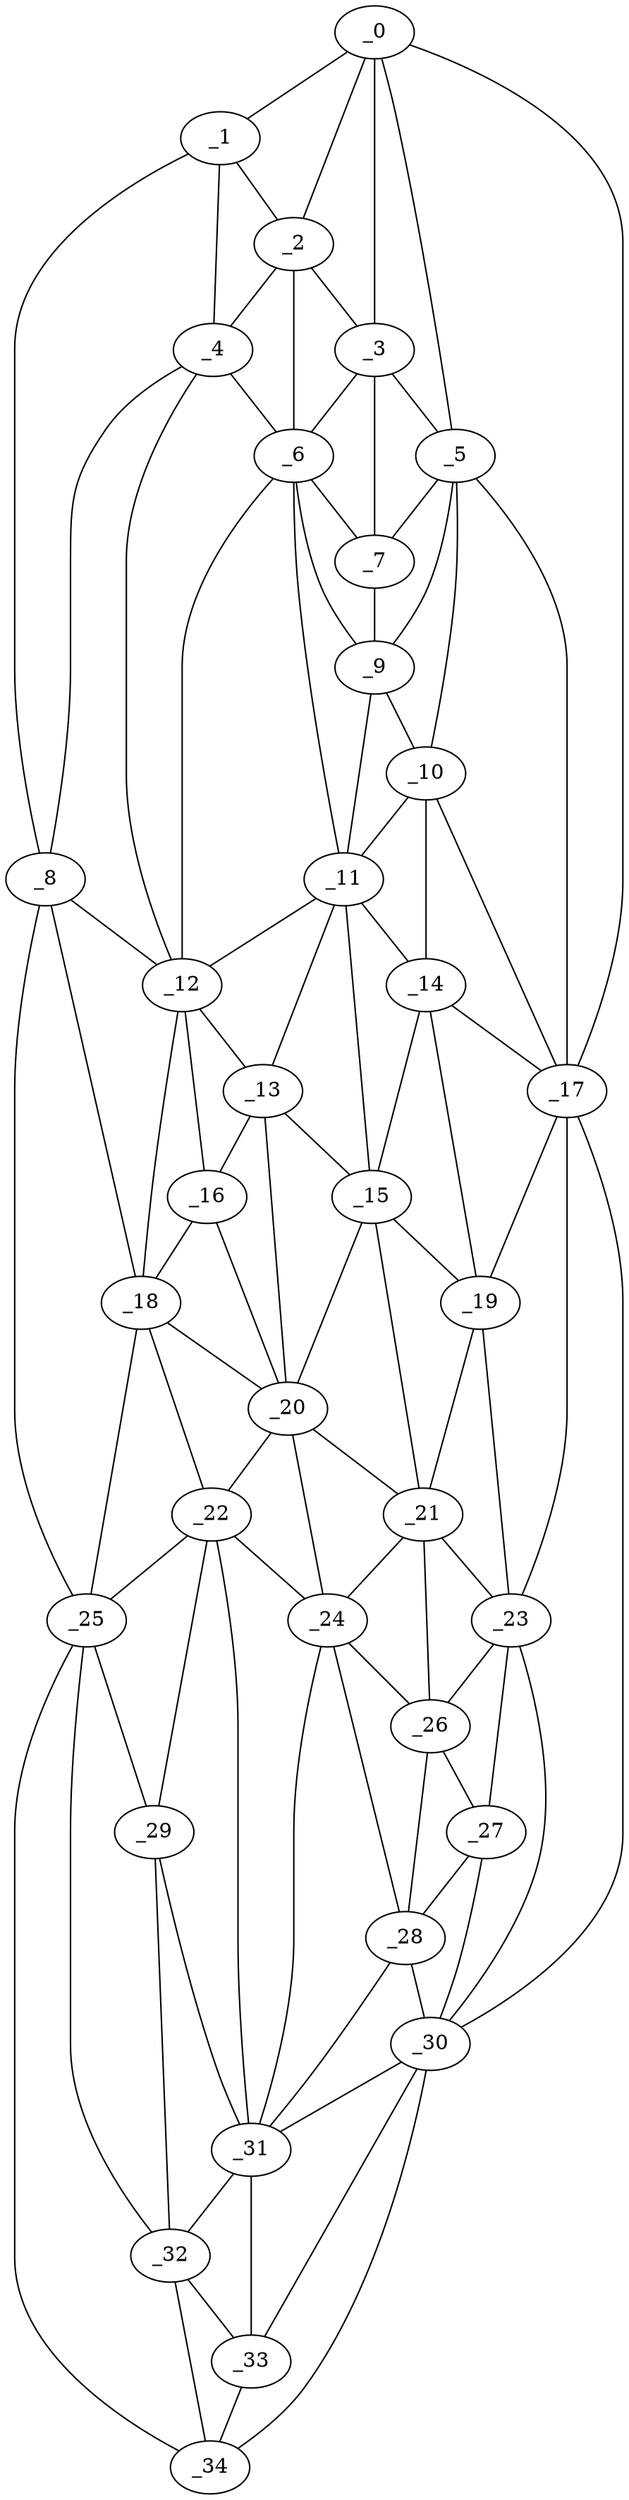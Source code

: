 graph "obj46__135.gxl" {
	_0	 [x=3,
		y=77];
	_1	 [x=5,
		y=53];
	_0 -- _1	 [valence=1];
	_2	 [x=14,
		y=59];
	_0 -- _2	 [valence=2];
	_3	 [x=22,
		y=69];
	_0 -- _3	 [valence=1];
	_5	 [x=28,
		y=81];
	_0 -- _5	 [valence=1];
	_17	 [x=55,
		y=96];
	_0 -- _17	 [valence=1];
	_1 -- _2	 [valence=1];
	_4	 [x=24,
		y=49];
	_1 -- _4	 [valence=1];
	_8	 [x=35,
		y=44];
	_1 -- _8	 [valence=1];
	_2 -- _3	 [valence=2];
	_2 -- _4	 [valence=2];
	_6	 [x=30,
		y=66];
	_2 -- _6	 [valence=2];
	_3 -- _5	 [valence=2];
	_3 -- _6	 [valence=2];
	_7	 [x=30,
		y=74];
	_3 -- _7	 [valence=2];
	_4 -- _6	 [valence=1];
	_4 -- _8	 [valence=2];
	_12	 [x=43,
		y=52];
	_4 -- _12	 [valence=1];
	_5 -- _7	 [valence=1];
	_9	 [x=35,
		y=74];
	_5 -- _9	 [valence=2];
	_10	 [x=40,
		y=80];
	_5 -- _10	 [valence=2];
	_5 -- _17	 [valence=2];
	_6 -- _7	 [valence=2];
	_6 -- _9	 [valence=2];
	_11	 [x=41,
		y=70];
	_6 -- _11	 [valence=2];
	_6 -- _12	 [valence=2];
	_7 -- _9	 [valence=1];
	_8 -- _12	 [valence=2];
	_18	 [x=59,
		y=46];
	_8 -- _18	 [valence=2];
	_25	 [x=76,
		y=33];
	_8 -- _25	 [valence=1];
	_9 -- _10	 [valence=2];
	_9 -- _11	 [valence=2];
	_10 -- _11	 [valence=2];
	_14	 [x=51,
		y=81];
	_10 -- _14	 [valence=1];
	_10 -- _17	 [valence=2];
	_11 -- _12	 [valence=2];
	_13	 [x=49,
		y=58];
	_11 -- _13	 [valence=1];
	_11 -- _14	 [valence=2];
	_15	 [x=54,
		y=71];
	_11 -- _15	 [valence=2];
	_12 -- _13	 [valence=2];
	_16	 [x=55,
		y=54];
	_12 -- _16	 [valence=1];
	_12 -- _18	 [valence=1];
	_13 -- _15	 [valence=2];
	_13 -- _16	 [valence=2];
	_20	 [x=64,
		y=60];
	_13 -- _20	 [valence=2];
	_14 -- _15	 [valence=1];
	_14 -- _17	 [valence=2];
	_19	 [x=61,
		y=80];
	_14 -- _19	 [valence=1];
	_15 -- _19	 [valence=2];
	_15 -- _20	 [valence=1];
	_21	 [x=66,
		y=75];
	_15 -- _21	 [valence=2];
	_16 -- _18	 [valence=2];
	_16 -- _20	 [valence=1];
	_17 -- _19	 [valence=2];
	_23	 [x=70,
		y=82];
	_17 -- _23	 [valence=1];
	_30	 [x=91,
		y=83];
	_17 -- _30	 [valence=1];
	_18 -- _20	 [valence=2];
	_22	 [x=70,
		y=43];
	_18 -- _22	 [valence=2];
	_18 -- _25	 [valence=1];
	_19 -- _21	 [valence=2];
	_19 -- _23	 [valence=2];
	_20 -- _21	 [valence=2];
	_20 -- _22	 [valence=2];
	_24	 [x=71,
		y=62];
	_20 -- _24	 [valence=1];
	_21 -- _23	 [valence=2];
	_21 -- _24	 [valence=2];
	_26	 [x=76,
		y=72];
	_21 -- _26	 [valence=2];
	_22 -- _24	 [valence=2];
	_22 -- _25	 [valence=2];
	_29	 [x=90,
		y=41];
	_22 -- _29	 [valence=2];
	_31	 [x=93,
		y=58];
	_22 -- _31	 [valence=2];
	_23 -- _26	 [valence=2];
	_27	 [x=79,
		y=78];
	_23 -- _27	 [valence=2];
	_23 -- _30	 [valence=1];
	_24 -- _26	 [valence=2];
	_28	 [x=87,
		y=72];
	_24 -- _28	 [valence=1];
	_24 -- _31	 [valence=2];
	_25 -- _29	 [valence=1];
	_32	 [x=102,
		y=42];
	_25 -- _32	 [valence=2];
	_34	 [x=126,
		y=46];
	_25 -- _34	 [valence=1];
	_26 -- _27	 [valence=1];
	_26 -- _28	 [valence=2];
	_27 -- _28	 [valence=1];
	_27 -- _30	 [valence=2];
	_28 -- _30	 [valence=2];
	_28 -- _31	 [valence=1];
	_29 -- _31	 [valence=2];
	_29 -- _32	 [valence=1];
	_30 -- _31	 [valence=1];
	_33	 [x=114,
		y=45];
	_30 -- _33	 [valence=2];
	_30 -- _34	 [valence=1];
	_31 -- _32	 [valence=1];
	_31 -- _33	 [valence=2];
	_32 -- _33	 [valence=2];
	_32 -- _34	 [valence=1];
	_33 -- _34	 [valence=2];
}
